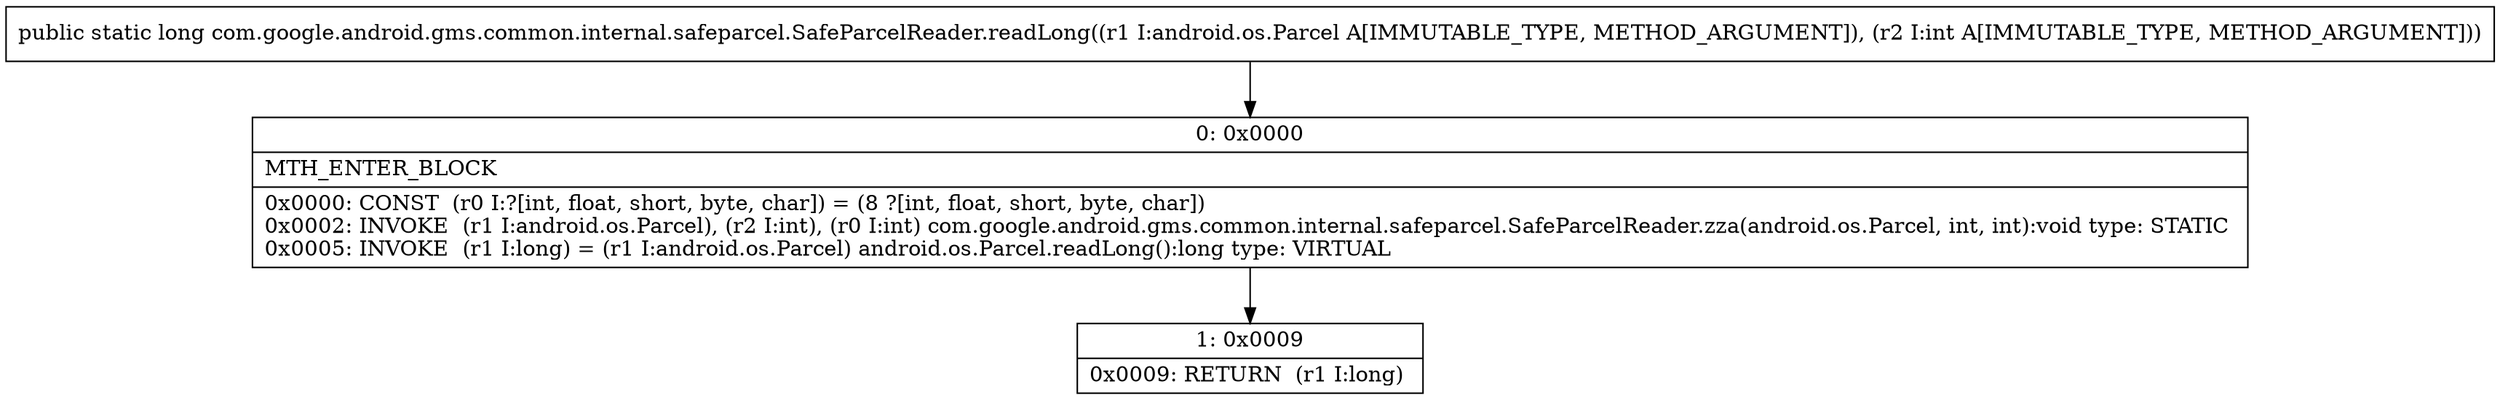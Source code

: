 digraph "CFG forcom.google.android.gms.common.internal.safeparcel.SafeParcelReader.readLong(Landroid\/os\/Parcel;I)J" {
Node_0 [shape=record,label="{0\:\ 0x0000|MTH_ENTER_BLOCK\l|0x0000: CONST  (r0 I:?[int, float, short, byte, char]) = (8 ?[int, float, short, byte, char]) \l0x0002: INVOKE  (r1 I:android.os.Parcel), (r2 I:int), (r0 I:int) com.google.android.gms.common.internal.safeparcel.SafeParcelReader.zza(android.os.Parcel, int, int):void type: STATIC \l0x0005: INVOKE  (r1 I:long) = (r1 I:android.os.Parcel) android.os.Parcel.readLong():long type: VIRTUAL \l}"];
Node_1 [shape=record,label="{1\:\ 0x0009|0x0009: RETURN  (r1 I:long) \l}"];
MethodNode[shape=record,label="{public static long com.google.android.gms.common.internal.safeparcel.SafeParcelReader.readLong((r1 I:android.os.Parcel A[IMMUTABLE_TYPE, METHOD_ARGUMENT]), (r2 I:int A[IMMUTABLE_TYPE, METHOD_ARGUMENT])) }"];
MethodNode -> Node_0;
Node_0 -> Node_1;
}

